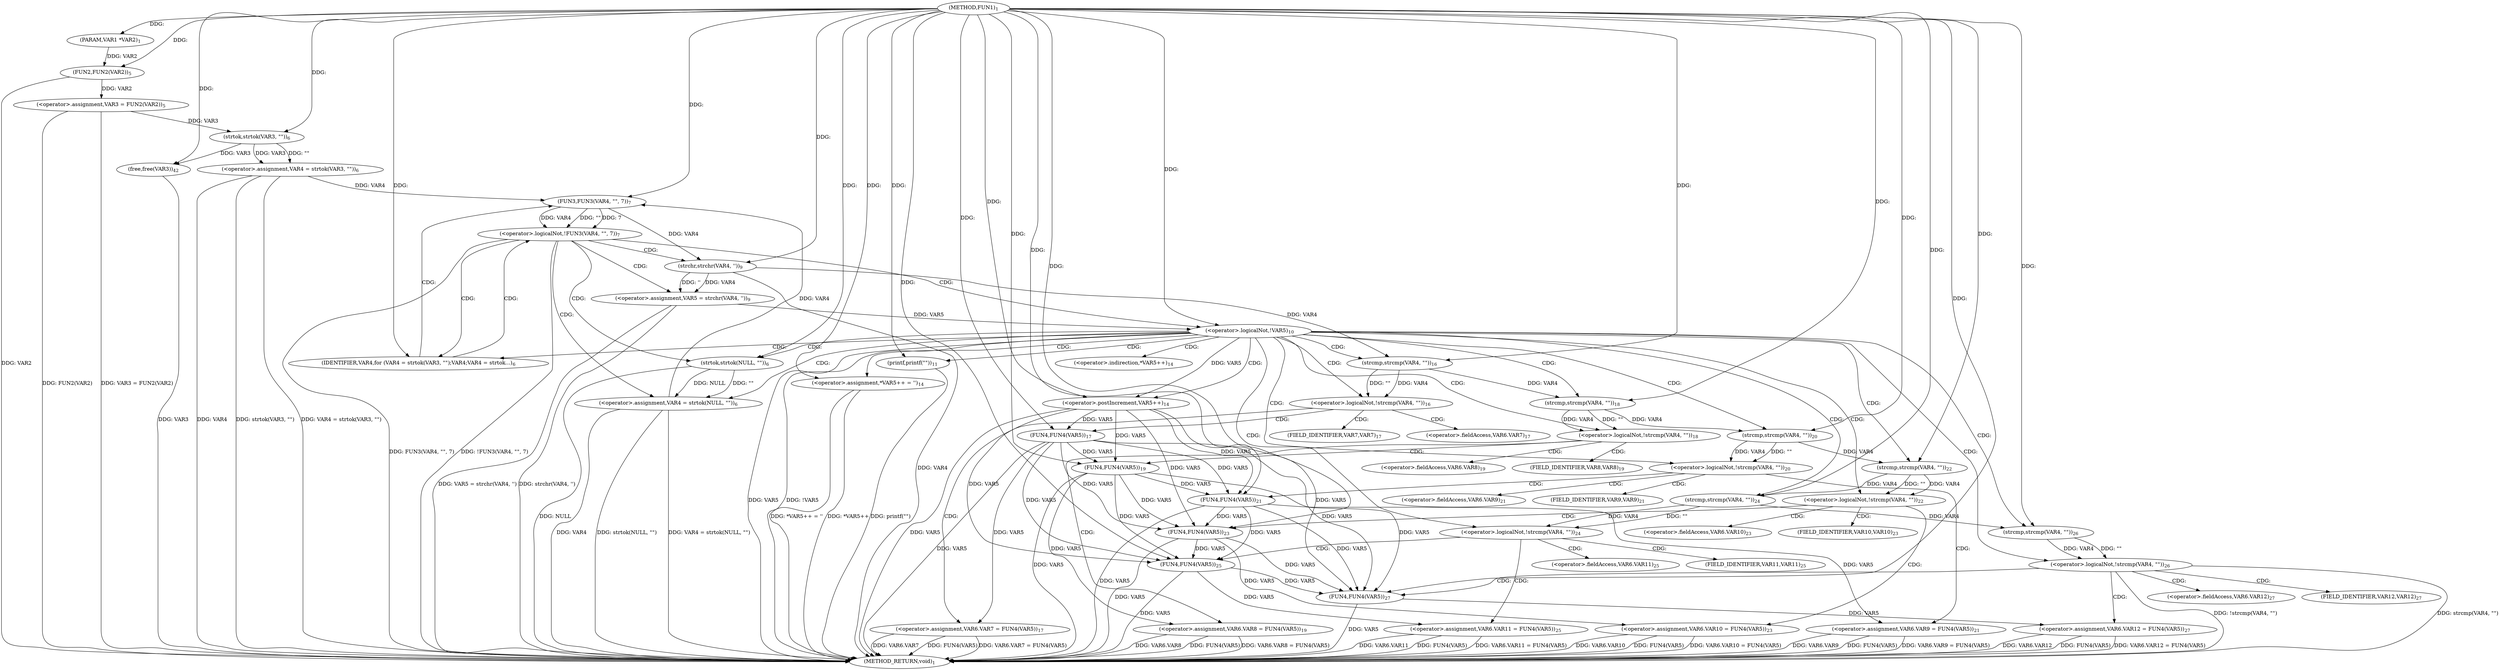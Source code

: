 digraph "FUN1" {  
"8" [label = <(METHOD,FUN1)<SUB>1</SUB>> ]
"131" [label = <(METHOD_RETURN,void)<SUB>1</SUB>> ]
"9" [label = <(PARAM,VAR1 *VAR2)<SUB>1</SUB>> ]
"14" [label = <(&lt;operator&gt;.assignment,VAR3 = FUN2(VAR2))<SUB>5</SUB>> ]
"129" [label = <(free,free(VAR3))<SUB>42</SUB>> ]
"25" [label = <(IDENTIFIER,VAR4,for (VAR4 = strtok(VAR3, &quot;&quot;);VAR4;VAR4 = strtok...)<SUB>6</SUB>> ]
"26" [label = <(&lt;operator&gt;.assignment,VAR4 = strtok(NULL, &quot;&quot;))<SUB>6</SUB>> ]
"16" [label = <(FUN2,FUN2(VAR2))<SUB>5</SUB>> ]
"20" [label = <(&lt;operator&gt;.assignment,VAR4 = strtok(VAR3, &quot;&quot;))<SUB>6</SUB>> ]
"40" [label = <(&lt;operator&gt;.assignment,VAR5 = strchr(VAR4, ''))<SUB>9</SUB>> ]
"52" [label = <(&lt;operator&gt;.assignment,*VAR5++ = '')<SUB>14</SUB>> ]
"28" [label = <(strtok,strtok(NULL, &quot;&quot;))<SUB>6</SUB>> ]
"33" [label = <(&lt;operator&gt;.logicalNot,!FUN3(VAR4, &quot;&quot;, 7))<SUB>7</SUB>> ]
"46" [label = <(&lt;operator&gt;.logicalNot,!VAR5)<SUB>10</SUB>> ]
"58" [label = <(&lt;operator&gt;.logicalNot,!strcmp(VAR4, &quot;&quot;))<SUB>16</SUB>> ]
"70" [label = <(&lt;operator&gt;.logicalNot,!strcmp(VAR4, &quot;&quot;))<SUB>18</SUB>> ]
"82" [label = <(&lt;operator&gt;.logicalNot,!strcmp(VAR4, &quot;&quot;))<SUB>20</SUB>> ]
"94" [label = <(&lt;operator&gt;.logicalNot,!strcmp(VAR4, &quot;&quot;))<SUB>22</SUB>> ]
"106" [label = <(&lt;operator&gt;.logicalNot,!strcmp(VAR4, &quot;&quot;))<SUB>24</SUB>> ]
"118" [label = <(&lt;operator&gt;.logicalNot,!strcmp(VAR4, &quot;&quot;))<SUB>26</SUB>> ]
"22" [label = <(strtok,strtok(VAR3, &quot;&quot;))<SUB>6</SUB>> ]
"42" [label = <(strchr,strchr(VAR4, ''))<SUB>9</SUB>> ]
"49" [label = <(printf,printf(&quot;&quot;))<SUB>11</SUB>> ]
"63" [label = <(&lt;operator&gt;.assignment,VAR6.VAR7 = FUN4(VAR5))<SUB>17</SUB>> ]
"75" [label = <(&lt;operator&gt;.assignment,VAR6.VAR8 = FUN4(VAR5))<SUB>19</SUB>> ]
"87" [label = <(&lt;operator&gt;.assignment,VAR6.VAR9 = FUN4(VAR5))<SUB>21</SUB>> ]
"99" [label = <(&lt;operator&gt;.assignment,VAR6.VAR10 = FUN4(VAR5))<SUB>23</SUB>> ]
"111" [label = <(&lt;operator&gt;.assignment,VAR6.VAR11 = FUN4(VAR5))<SUB>25</SUB>> ]
"123" [label = <(&lt;operator&gt;.assignment,VAR6.VAR12 = FUN4(VAR5))<SUB>27</SUB>> ]
"34" [label = <(FUN3,FUN3(VAR4, &quot;&quot;, 7))<SUB>7</SUB>> ]
"54" [label = <(&lt;operator&gt;.postIncrement,VAR5++)<SUB>14</SUB>> ]
"59" [label = <(strcmp,strcmp(VAR4, &quot;&quot;))<SUB>16</SUB>> ]
"71" [label = <(strcmp,strcmp(VAR4, &quot;&quot;))<SUB>18</SUB>> ]
"83" [label = <(strcmp,strcmp(VAR4, &quot;&quot;))<SUB>20</SUB>> ]
"95" [label = <(strcmp,strcmp(VAR4, &quot;&quot;))<SUB>22</SUB>> ]
"107" [label = <(strcmp,strcmp(VAR4, &quot;&quot;))<SUB>24</SUB>> ]
"119" [label = <(strcmp,strcmp(VAR4, &quot;&quot;))<SUB>26</SUB>> ]
"67" [label = <(FUN4,FUN4(VAR5))<SUB>17</SUB>> ]
"79" [label = <(FUN4,FUN4(VAR5))<SUB>19</SUB>> ]
"91" [label = <(FUN4,FUN4(VAR5))<SUB>21</SUB>> ]
"103" [label = <(FUN4,FUN4(VAR5))<SUB>23</SUB>> ]
"115" [label = <(FUN4,FUN4(VAR5))<SUB>25</SUB>> ]
"127" [label = <(FUN4,FUN4(VAR5))<SUB>27</SUB>> ]
"53" [label = <(&lt;operator&gt;.indirection,*VAR5++)<SUB>14</SUB>> ]
"64" [label = <(&lt;operator&gt;.fieldAccess,VAR6.VAR7)<SUB>17</SUB>> ]
"76" [label = <(&lt;operator&gt;.fieldAccess,VAR6.VAR8)<SUB>19</SUB>> ]
"88" [label = <(&lt;operator&gt;.fieldAccess,VAR6.VAR9)<SUB>21</SUB>> ]
"100" [label = <(&lt;operator&gt;.fieldAccess,VAR6.VAR10)<SUB>23</SUB>> ]
"112" [label = <(&lt;operator&gt;.fieldAccess,VAR6.VAR11)<SUB>25</SUB>> ]
"124" [label = <(&lt;operator&gt;.fieldAccess,VAR6.VAR12)<SUB>27</SUB>> ]
"66" [label = <(FIELD_IDENTIFIER,VAR7,VAR7)<SUB>17</SUB>> ]
"78" [label = <(FIELD_IDENTIFIER,VAR8,VAR8)<SUB>19</SUB>> ]
"90" [label = <(FIELD_IDENTIFIER,VAR9,VAR9)<SUB>21</SUB>> ]
"102" [label = <(FIELD_IDENTIFIER,VAR10,VAR10)<SUB>23</SUB>> ]
"114" [label = <(FIELD_IDENTIFIER,VAR11,VAR11)<SUB>25</SUB>> ]
"126" [label = <(FIELD_IDENTIFIER,VAR12,VAR12)<SUB>27</SUB>> ]
  "16" -> "131"  [ label = "DDG: VAR2"] 
  "14" -> "131"  [ label = "DDG: FUN2(VAR2)"] 
  "14" -> "131"  [ label = "DDG: VAR3 = FUN2(VAR2)"] 
  "20" -> "131"  [ label = "DDG: VAR4"] 
  "20" -> "131"  [ label = "DDG: strtok(VAR3, &quot;&quot;)"] 
  "20" -> "131"  [ label = "DDG: VAR4 = strtok(VAR3, &quot;&quot;)"] 
  "33" -> "131"  [ label = "DDG: FUN3(VAR4, &quot;&quot;, 7)"] 
  "33" -> "131"  [ label = "DDG: !FUN3(VAR4, &quot;&quot;, 7)"] 
  "42" -> "131"  [ label = "DDG: VAR4"] 
  "40" -> "131"  [ label = "DDG: strchr(VAR4, '')"] 
  "40" -> "131"  [ label = "DDG: VAR5 = strchr(VAR4, '')"] 
  "46" -> "131"  [ label = "DDG: VAR5"] 
  "46" -> "131"  [ label = "DDG: !VAR5"] 
  "54" -> "131"  [ label = "DDG: VAR5"] 
  "52" -> "131"  [ label = "DDG: *VAR5++"] 
  "52" -> "131"  [ label = "DDG: *VAR5++ = ''"] 
  "63" -> "131"  [ label = "DDG: VAR6.VAR7"] 
  "67" -> "131"  [ label = "DDG: VAR5"] 
  "63" -> "131"  [ label = "DDG: FUN4(VAR5)"] 
  "63" -> "131"  [ label = "DDG: VAR6.VAR7 = FUN4(VAR5)"] 
  "75" -> "131"  [ label = "DDG: VAR6.VAR8"] 
  "79" -> "131"  [ label = "DDG: VAR5"] 
  "75" -> "131"  [ label = "DDG: FUN4(VAR5)"] 
  "75" -> "131"  [ label = "DDG: VAR6.VAR8 = FUN4(VAR5)"] 
  "87" -> "131"  [ label = "DDG: VAR6.VAR9"] 
  "91" -> "131"  [ label = "DDG: VAR5"] 
  "87" -> "131"  [ label = "DDG: FUN4(VAR5)"] 
  "87" -> "131"  [ label = "DDG: VAR6.VAR9 = FUN4(VAR5)"] 
  "99" -> "131"  [ label = "DDG: VAR6.VAR10"] 
  "103" -> "131"  [ label = "DDG: VAR5"] 
  "99" -> "131"  [ label = "DDG: FUN4(VAR5)"] 
  "99" -> "131"  [ label = "DDG: VAR6.VAR10 = FUN4(VAR5)"] 
  "111" -> "131"  [ label = "DDG: VAR6.VAR11"] 
  "115" -> "131"  [ label = "DDG: VAR5"] 
  "111" -> "131"  [ label = "DDG: FUN4(VAR5)"] 
  "111" -> "131"  [ label = "DDG: VAR6.VAR11 = FUN4(VAR5)"] 
  "118" -> "131"  [ label = "DDG: strcmp(VAR4, &quot;&quot;)"] 
  "118" -> "131"  [ label = "DDG: !strcmp(VAR4, &quot;&quot;)"] 
  "123" -> "131"  [ label = "DDG: VAR6.VAR12"] 
  "127" -> "131"  [ label = "DDG: VAR5"] 
  "123" -> "131"  [ label = "DDG: FUN4(VAR5)"] 
  "123" -> "131"  [ label = "DDG: VAR6.VAR12 = FUN4(VAR5)"] 
  "49" -> "131"  [ label = "DDG: printf(&quot;&quot;)"] 
  "129" -> "131"  [ label = "DDG: VAR3"] 
  "26" -> "131"  [ label = "DDG: VAR4"] 
  "26" -> "131"  [ label = "DDG: strtok(NULL, &quot;&quot;)"] 
  "26" -> "131"  [ label = "DDG: VAR4 = strtok(NULL, &quot;&quot;)"] 
  "28" -> "131"  [ label = "DDG: NULL"] 
  "8" -> "9"  [ label = "DDG: "] 
  "16" -> "14"  [ label = "DDG: VAR2"] 
  "8" -> "25"  [ label = "DDG: "] 
  "28" -> "26"  [ label = "DDG: NULL"] 
  "28" -> "26"  [ label = "DDG: &quot;&quot;"] 
  "22" -> "129"  [ label = "DDG: VAR3"] 
  "8" -> "129"  [ label = "DDG: "] 
  "9" -> "16"  [ label = "DDG: VAR2"] 
  "8" -> "16"  [ label = "DDG: "] 
  "22" -> "20"  [ label = "DDG: VAR3"] 
  "22" -> "20"  [ label = "DDG: &quot;&quot;"] 
  "42" -> "40"  [ label = "DDG: VAR4"] 
  "42" -> "40"  [ label = "DDG: ''"] 
  "8" -> "52"  [ label = "DDG: "] 
  "8" -> "28"  [ label = "DDG: "] 
  "14" -> "22"  [ label = "DDG: VAR3"] 
  "8" -> "22"  [ label = "DDG: "] 
  "34" -> "33"  [ label = "DDG: VAR4"] 
  "34" -> "33"  [ label = "DDG: &quot;&quot;"] 
  "34" -> "33"  [ label = "DDG: 7"] 
  "34" -> "42"  [ label = "DDG: VAR4"] 
  "8" -> "42"  [ label = "DDG: "] 
  "40" -> "46"  [ label = "DDG: VAR5"] 
  "8" -> "46"  [ label = "DDG: "] 
  "59" -> "58"  [ label = "DDG: VAR4"] 
  "59" -> "58"  [ label = "DDG: &quot;&quot;"] 
  "67" -> "63"  [ label = "DDG: VAR5"] 
  "71" -> "70"  [ label = "DDG: VAR4"] 
  "71" -> "70"  [ label = "DDG: &quot;&quot;"] 
  "79" -> "75"  [ label = "DDG: VAR5"] 
  "83" -> "82"  [ label = "DDG: VAR4"] 
  "83" -> "82"  [ label = "DDG: &quot;&quot;"] 
  "91" -> "87"  [ label = "DDG: VAR5"] 
  "95" -> "94"  [ label = "DDG: VAR4"] 
  "95" -> "94"  [ label = "DDG: &quot;&quot;"] 
  "103" -> "99"  [ label = "DDG: VAR5"] 
  "107" -> "106"  [ label = "DDG: VAR4"] 
  "107" -> "106"  [ label = "DDG: &quot;&quot;"] 
  "115" -> "111"  [ label = "DDG: VAR5"] 
  "119" -> "118"  [ label = "DDG: VAR4"] 
  "119" -> "118"  [ label = "DDG: &quot;&quot;"] 
  "127" -> "123"  [ label = "DDG: VAR5"] 
  "20" -> "34"  [ label = "DDG: VAR4"] 
  "26" -> "34"  [ label = "DDG: VAR4"] 
  "8" -> "34"  [ label = "DDG: "] 
  "8" -> "49"  [ label = "DDG: "] 
  "46" -> "54"  [ label = "DDG: VAR5"] 
  "8" -> "54"  [ label = "DDG: "] 
  "42" -> "59"  [ label = "DDG: VAR4"] 
  "8" -> "59"  [ label = "DDG: "] 
  "59" -> "71"  [ label = "DDG: VAR4"] 
  "8" -> "71"  [ label = "DDG: "] 
  "71" -> "83"  [ label = "DDG: VAR4"] 
  "8" -> "83"  [ label = "DDG: "] 
  "83" -> "95"  [ label = "DDG: VAR4"] 
  "8" -> "95"  [ label = "DDG: "] 
  "95" -> "107"  [ label = "DDG: VAR4"] 
  "8" -> "107"  [ label = "DDG: "] 
  "107" -> "119"  [ label = "DDG: VAR4"] 
  "8" -> "119"  [ label = "DDG: "] 
  "54" -> "67"  [ label = "DDG: VAR5"] 
  "8" -> "67"  [ label = "DDG: "] 
  "54" -> "79"  [ label = "DDG: VAR5"] 
  "67" -> "79"  [ label = "DDG: VAR5"] 
  "8" -> "79"  [ label = "DDG: "] 
  "54" -> "91"  [ label = "DDG: VAR5"] 
  "67" -> "91"  [ label = "DDG: VAR5"] 
  "79" -> "91"  [ label = "DDG: VAR5"] 
  "8" -> "91"  [ label = "DDG: "] 
  "54" -> "103"  [ label = "DDG: VAR5"] 
  "67" -> "103"  [ label = "DDG: VAR5"] 
  "79" -> "103"  [ label = "DDG: VAR5"] 
  "91" -> "103"  [ label = "DDG: VAR5"] 
  "8" -> "103"  [ label = "DDG: "] 
  "54" -> "115"  [ label = "DDG: VAR5"] 
  "67" -> "115"  [ label = "DDG: VAR5"] 
  "79" -> "115"  [ label = "DDG: VAR5"] 
  "91" -> "115"  [ label = "DDG: VAR5"] 
  "103" -> "115"  [ label = "DDG: VAR5"] 
  "8" -> "115"  [ label = "DDG: "] 
  "54" -> "127"  [ label = "DDG: VAR5"] 
  "67" -> "127"  [ label = "DDG: VAR5"] 
  "79" -> "127"  [ label = "DDG: VAR5"] 
  "91" -> "127"  [ label = "DDG: VAR5"] 
  "103" -> "127"  [ label = "DDG: VAR5"] 
  "115" -> "127"  [ label = "DDG: VAR5"] 
  "8" -> "127"  [ label = "DDG: "] 
  "25" -> "34"  [ label = "CDG: "] 
  "25" -> "33"  [ label = "CDG: "] 
  "33" -> "26"  [ label = "CDG: "] 
  "33" -> "42"  [ label = "CDG: "] 
  "33" -> "28"  [ label = "CDG: "] 
  "33" -> "46"  [ label = "CDG: "] 
  "33" -> "25"  [ label = "CDG: "] 
  "33" -> "40"  [ label = "CDG: "] 
  "46" -> "107"  [ label = "CDG: "] 
  "46" -> "94"  [ label = "CDG: "] 
  "46" -> "49"  [ label = "CDG: "] 
  "46" -> "26"  [ label = "CDG: "] 
  "46" -> "28"  [ label = "CDG: "] 
  "46" -> "52"  [ label = "CDG: "] 
  "46" -> "25"  [ label = "CDG: "] 
  "46" -> "119"  [ label = "CDG: "] 
  "46" -> "95"  [ label = "CDG: "] 
  "46" -> "106"  [ label = "CDG: "] 
  "46" -> "59"  [ label = "CDG: "] 
  "46" -> "82"  [ label = "CDG: "] 
  "46" -> "54"  [ label = "CDG: "] 
  "46" -> "58"  [ label = "CDG: "] 
  "46" -> "83"  [ label = "CDG: "] 
  "46" -> "71"  [ label = "CDG: "] 
  "46" -> "118"  [ label = "CDG: "] 
  "46" -> "53"  [ label = "CDG: "] 
  "46" -> "70"  [ label = "CDG: "] 
  "58" -> "64"  [ label = "CDG: "] 
  "58" -> "66"  [ label = "CDG: "] 
  "58" -> "67"  [ label = "CDG: "] 
  "58" -> "63"  [ label = "CDG: "] 
  "70" -> "75"  [ label = "CDG: "] 
  "70" -> "76"  [ label = "CDG: "] 
  "70" -> "79"  [ label = "CDG: "] 
  "70" -> "78"  [ label = "CDG: "] 
  "82" -> "87"  [ label = "CDG: "] 
  "82" -> "91"  [ label = "CDG: "] 
  "82" -> "90"  [ label = "CDG: "] 
  "82" -> "88"  [ label = "CDG: "] 
  "94" -> "99"  [ label = "CDG: "] 
  "94" -> "102"  [ label = "CDG: "] 
  "94" -> "103"  [ label = "CDG: "] 
  "94" -> "100"  [ label = "CDG: "] 
  "106" -> "115"  [ label = "CDG: "] 
  "106" -> "114"  [ label = "CDG: "] 
  "106" -> "112"  [ label = "CDG: "] 
  "106" -> "111"  [ label = "CDG: "] 
  "118" -> "123"  [ label = "CDG: "] 
  "118" -> "126"  [ label = "CDG: "] 
  "118" -> "127"  [ label = "CDG: "] 
  "118" -> "124"  [ label = "CDG: "] 
}
